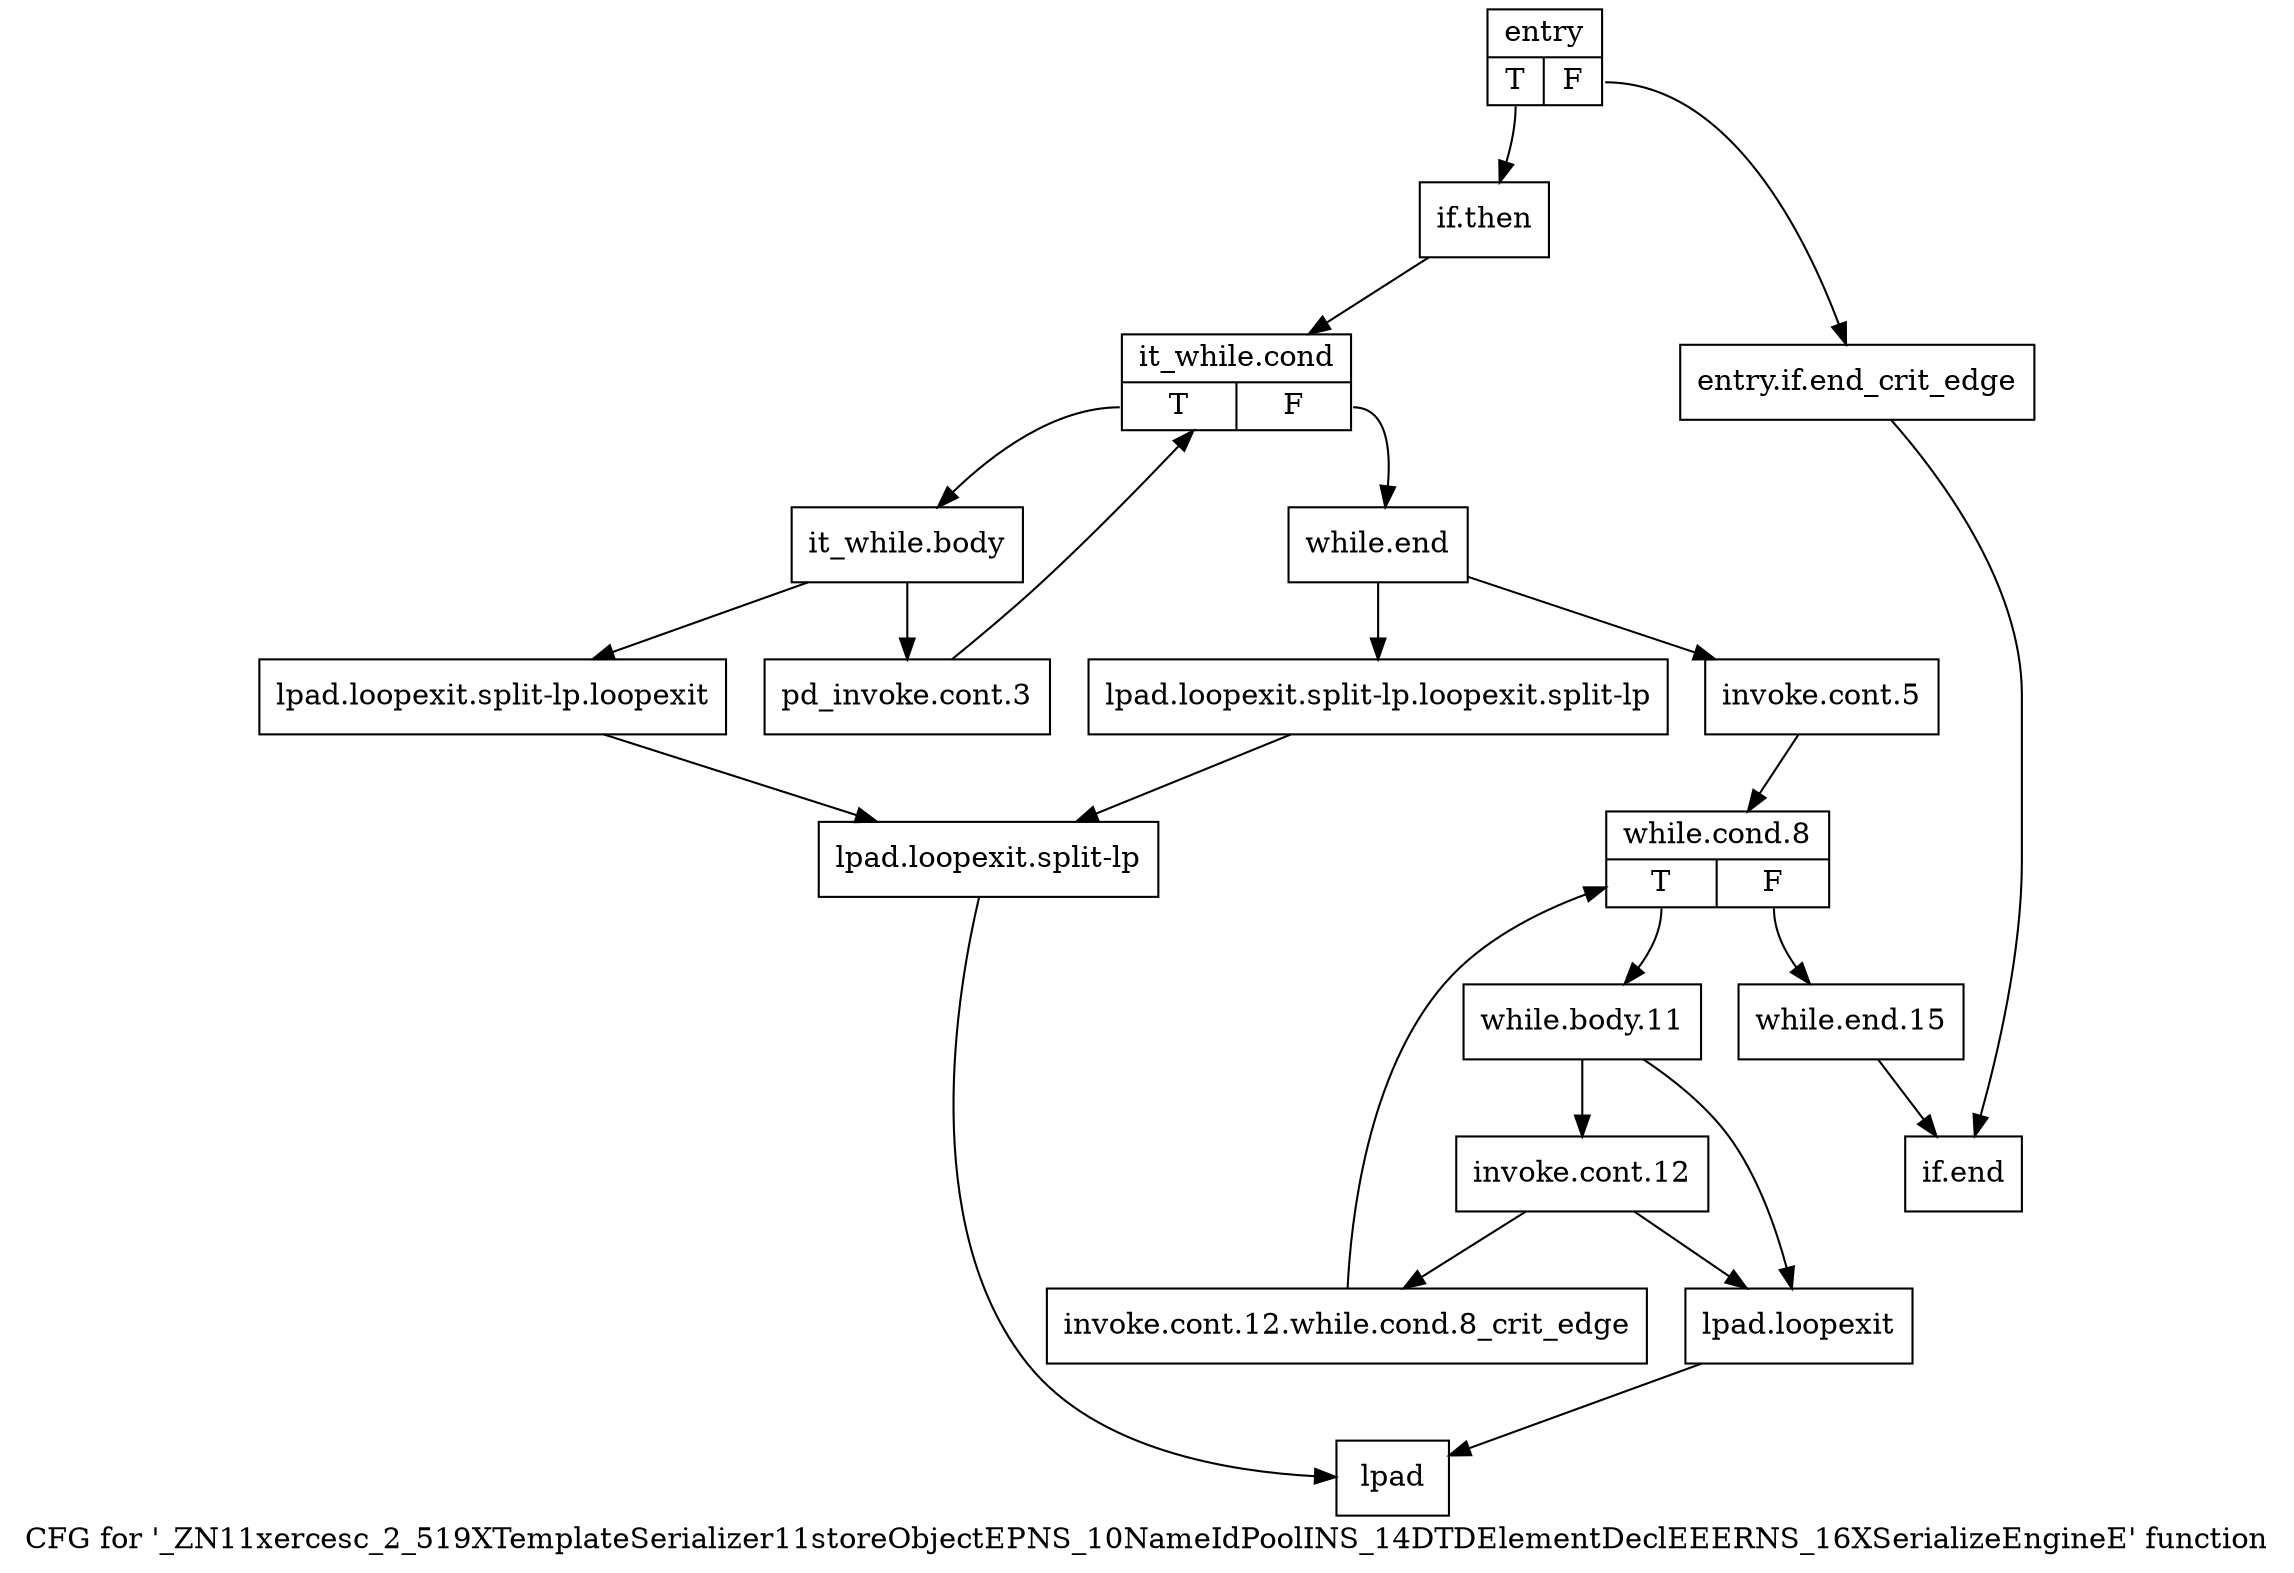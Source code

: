 digraph "CFG for '_ZN11xercesc_2_519XTemplateSerializer11storeObjectEPNS_10NameIdPoolINS_14DTDElementDeclEEERNS_16XSerializeEngineE' function" {
	label="CFG for '_ZN11xercesc_2_519XTemplateSerializer11storeObjectEPNS_10NameIdPoolINS_14DTDElementDeclEEERNS_16XSerializeEngineE' function";

	Node0x58914e0 [shape=record,label="{entry|{<s0>T|<s1>F}}"];
	Node0x58914e0:s0 -> Node0x5891580;
	Node0x58914e0:s1 -> Node0x5891530;
	Node0x5891530 [shape=record,label="{entry.if.end_crit_edge}"];
	Node0x5891530 -> Node0x5891a80;
	Node0x5891580 [shape=record,label="{if.then}"];
	Node0x5891580 -> Node0x58915d0;
	Node0x58915d0 [shape=record,label="{it_while.cond|{<s0>T|<s1>F}}"];
	Node0x58915d0:s0 -> Node0x5891620;
	Node0x58915d0:s1 -> Node0x5891850;
	Node0x5891620 [shape=record,label="{it_while.body}"];
	Node0x5891620 -> Node0x5891670;
	Node0x5891620 -> Node0x5891710;
	Node0x5891670 [shape=record,label="{pd_invoke.cont.3}"];
	Node0x5891670 -> Node0x58915d0;
	Node0x58916c0 [shape=record,label="{lpad.loopexit}"];
	Node0x58916c0 -> Node0x5891800;
	Node0x5891710 [shape=record,label="{lpad.loopexit.split-lp.loopexit}"];
	Node0x5891710 -> Node0x58917b0;
	Node0x5891760 [shape=record,label="{lpad.loopexit.split-lp.loopexit.split-lp}"];
	Node0x5891760 -> Node0x58917b0;
	Node0x58917b0 [shape=record,label="{lpad.loopexit.split-lp}"];
	Node0x58917b0 -> Node0x5891800;
	Node0x5891800 [shape=record,label="{lpad}"];
	Node0x5891850 [shape=record,label="{while.end}"];
	Node0x5891850 -> Node0x58918a0;
	Node0x5891850 -> Node0x5891760;
	Node0x58918a0 [shape=record,label="{invoke.cont.5}"];
	Node0x58918a0 -> Node0x58918f0;
	Node0x58918f0 [shape=record,label="{while.cond.8|{<s0>T|<s1>F}}"];
	Node0x58918f0:s0 -> Node0x5891940;
	Node0x58918f0:s1 -> Node0x5891a30;
	Node0x5891940 [shape=record,label="{while.body.11}"];
	Node0x5891940 -> Node0x5891990;
	Node0x5891940 -> Node0x58916c0;
	Node0x5891990 [shape=record,label="{invoke.cont.12}"];
	Node0x5891990 -> Node0x58919e0;
	Node0x5891990 -> Node0x58916c0;
	Node0x58919e0 [shape=record,label="{invoke.cont.12.while.cond.8_crit_edge}"];
	Node0x58919e0 -> Node0x58918f0;
	Node0x5891a30 [shape=record,label="{while.end.15}"];
	Node0x5891a30 -> Node0x5891a80;
	Node0x5891a80 [shape=record,label="{if.end}"];
}
